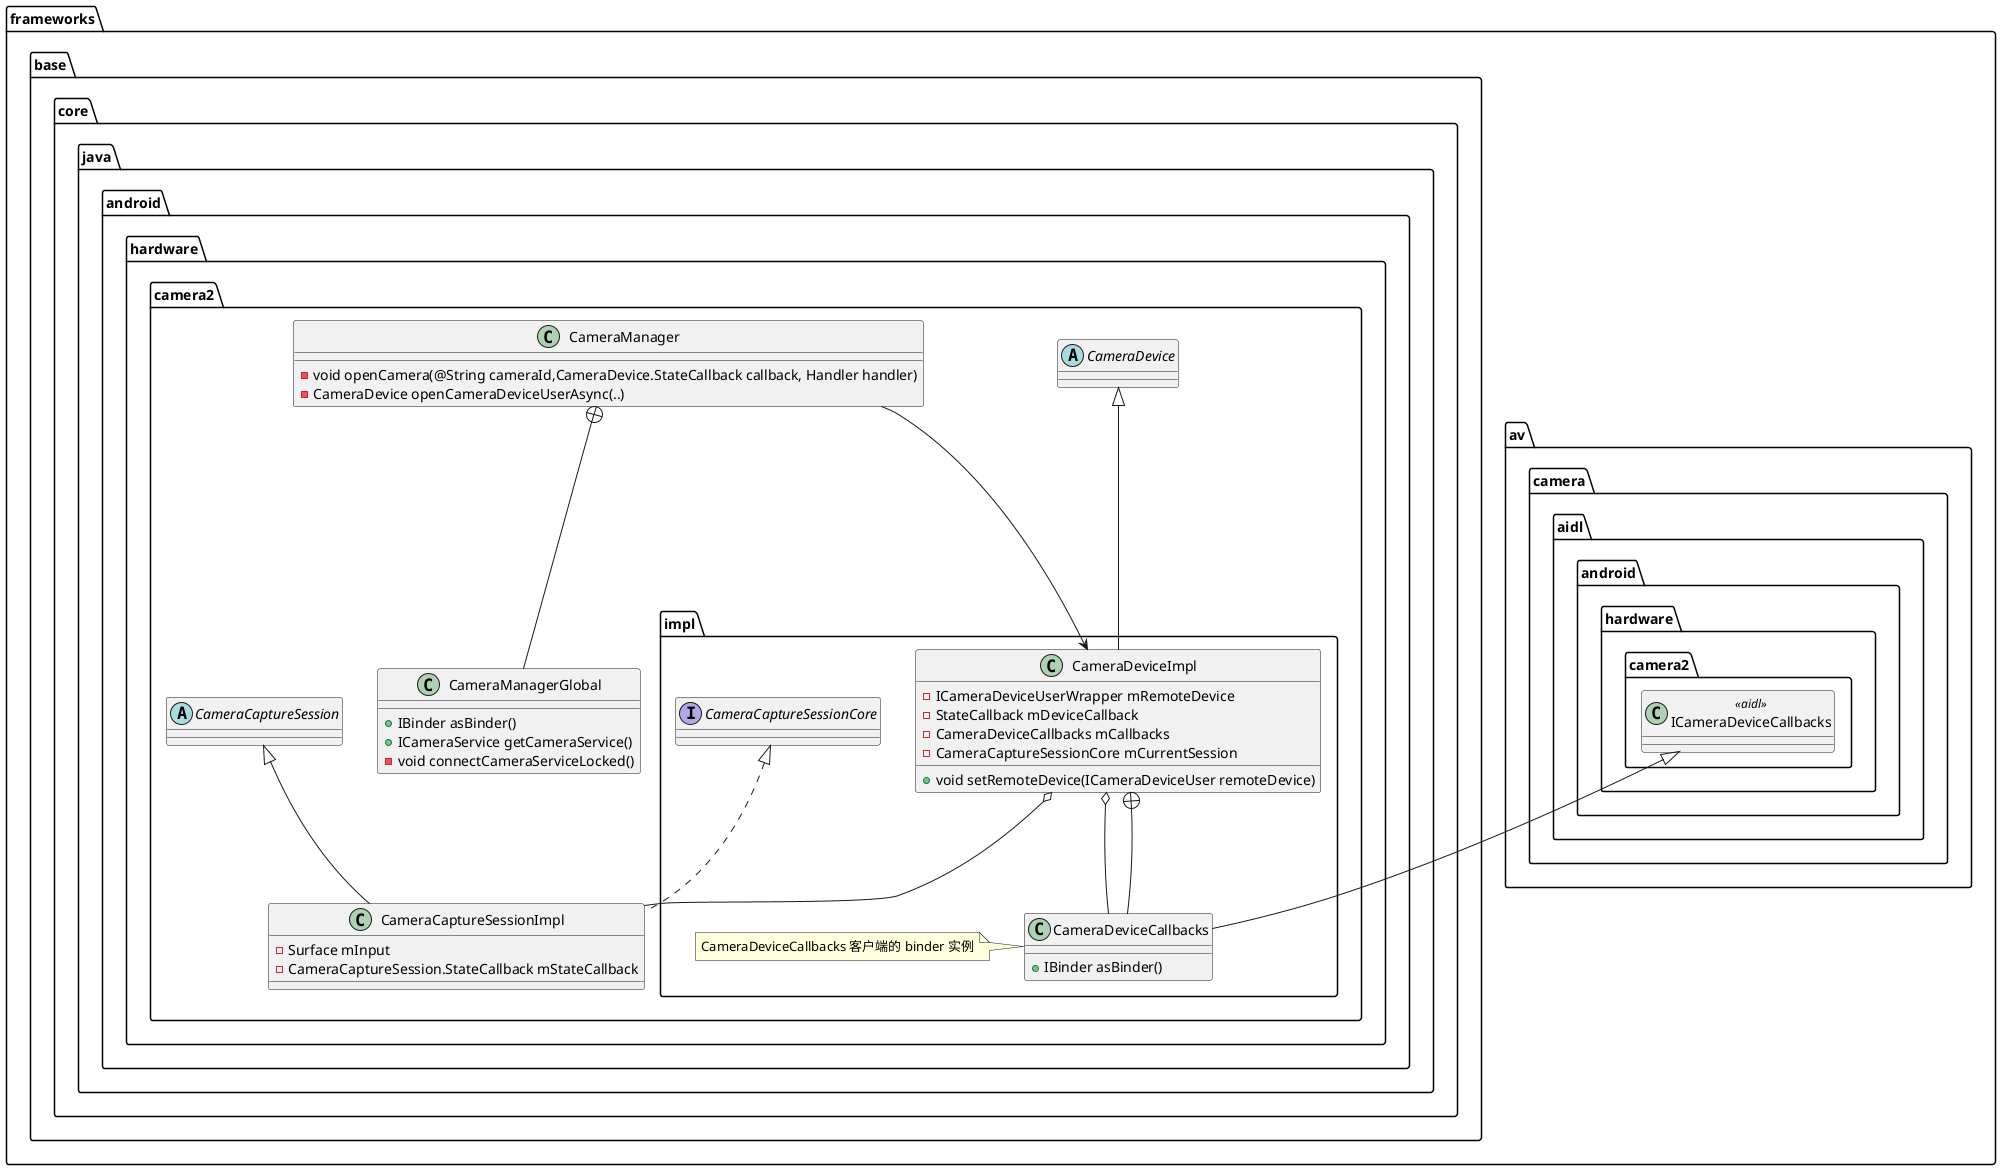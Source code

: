 @startuml
'https://plantuml.com.class-diagram

package frameworks.av.camera.aidl.android.hardware.camera2{
    class ICameraDeviceCallbacks<<aidl>>
}

package frameworks.base.core.java.android.hardware.camera2{

    ' camera device
    abstract class CameraDevice
    package impl{
        class CameraDeviceImpl{
            - ICameraDeviceUserWrapper mRemoteDevice
            - StateCallback mDeviceCallback
            - CameraDeviceCallbacks mCallbacks
            - CameraCaptureSessionCore mCurrentSession
            + void setRemoteDevice(ICameraDeviceUser remoteDevice)
        }

        class CameraDeviceCallbacks {
            + IBinder asBinder()
        }
        note left: CameraDeviceCallbacks 客户端的 binder 实例

        CameraDeviceImpl o-- CameraDeviceCallbacks
        CameraDeviceImpl +-- CameraDeviceCallbacks
        ICameraDeviceCallbacks <|-- CameraDeviceCallbacks
    }
    CameraDevice <|-- CameraDeviceImpl


    ' camera manager
    class CameraManager {
        - void openCamera(@String cameraId,CameraDevice.StateCallback callback, Handler handler)
        - CameraDevice openCameraDeviceUserAsync(..)
    }
    class CameraManagerGlobal {
        + IBinder asBinder()
        + ICameraService getCameraService()
        - void connectCameraServiceLocked()
    }

    CameraManager +-- CameraManagerGlobal
    CameraManager --> CameraDeviceImpl

    ' camera session
    package impl {
        interface CameraCaptureSessionCore
    }
    abstract class CameraCaptureSession
    class CameraCaptureSessionImpl {
        - Surface mInput
        - CameraCaptureSession.StateCallback mStateCallback
    }
    CameraCaptureSessionCore <|.. CameraCaptureSessionImpl
    CameraCaptureSession <|-- CameraCaptureSessionImpl
    CameraDeviceImpl o-- CameraCaptureSessionImpl
}
@enduml